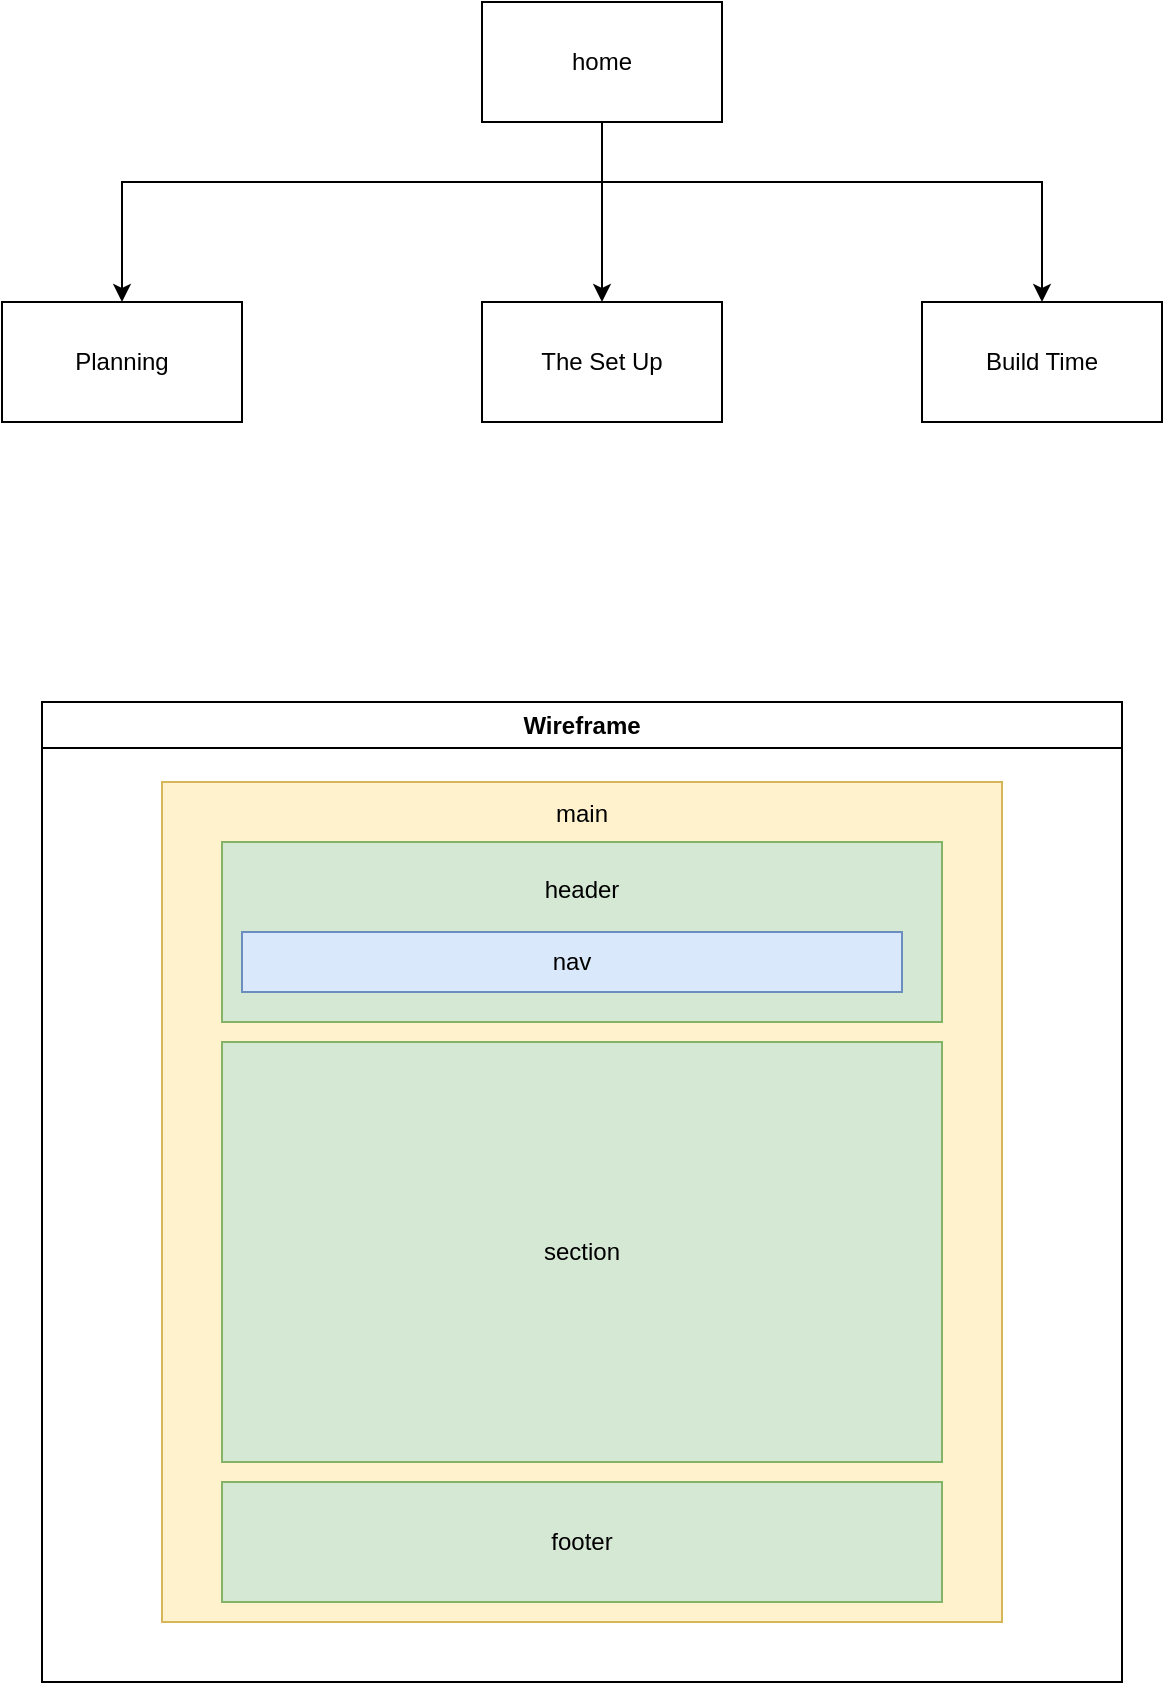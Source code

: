 <mxfile version="24.7.16">
  <diagram name="Page-1" id="DawdOxVrZONC2JjXEheN">
    <mxGraphModel dx="1434" dy="746" grid="1" gridSize="10" guides="1" tooltips="1" connect="1" arrows="1" fold="1" page="1" pageScale="1" pageWidth="850" pageHeight="1100" math="0" shadow="0">
      <root>
        <mxCell id="0" />
        <mxCell id="1" parent="0" />
        <mxCell id="fff9peMuB3pd6ktruGJ--3" value="" style="edgeStyle=orthogonalEdgeStyle;rounded=0;orthogonalLoop=1;jettySize=auto;html=1;" edge="1" parent="1" source="fff9peMuB3pd6ktruGJ--1" target="fff9peMuB3pd6ktruGJ--2">
          <mxGeometry relative="1" as="geometry">
            <Array as="points">
              <mxPoint x="435" y="160" />
              <mxPoint x="195" y="160" />
            </Array>
          </mxGeometry>
        </mxCell>
        <mxCell id="fff9peMuB3pd6ktruGJ--5" value="" style="edgeStyle=orthogonalEdgeStyle;rounded=0;orthogonalLoop=1;jettySize=auto;html=1;" edge="1" parent="1" source="fff9peMuB3pd6ktruGJ--1" target="fff9peMuB3pd6ktruGJ--4">
          <mxGeometry relative="1" as="geometry" />
        </mxCell>
        <mxCell id="fff9peMuB3pd6ktruGJ--7" value="" style="edgeStyle=orthogonalEdgeStyle;rounded=0;orthogonalLoop=1;jettySize=auto;html=1;entryX=0.5;entryY=0;entryDx=0;entryDy=0;" edge="1" parent="1" source="fff9peMuB3pd6ktruGJ--1" target="fff9peMuB3pd6ktruGJ--6">
          <mxGeometry relative="1" as="geometry">
            <Array as="points">
              <mxPoint x="435" y="160" />
              <mxPoint x="655" y="160" />
            </Array>
          </mxGeometry>
        </mxCell>
        <mxCell id="fff9peMuB3pd6ktruGJ--1" value="home" style="rounded=0;whiteSpace=wrap;html=1;" vertex="1" parent="1">
          <mxGeometry x="375" y="70" width="120" height="60" as="geometry" />
        </mxCell>
        <mxCell id="fff9peMuB3pd6ktruGJ--2" value="Planning" style="rounded=0;whiteSpace=wrap;html=1;" vertex="1" parent="1">
          <mxGeometry x="135" y="220" width="120" height="60" as="geometry" />
        </mxCell>
        <mxCell id="fff9peMuB3pd6ktruGJ--4" value="The Set Up" style="rounded=0;whiteSpace=wrap;html=1;" vertex="1" parent="1">
          <mxGeometry x="375" y="220" width="120" height="60" as="geometry" />
        </mxCell>
        <mxCell id="fff9peMuB3pd6ktruGJ--6" value="Build Time" style="rounded=0;whiteSpace=wrap;html=1;" vertex="1" parent="1">
          <mxGeometry x="595" y="220" width="120" height="60" as="geometry" />
        </mxCell>
        <mxCell id="fff9peMuB3pd6ktruGJ--11" value="Wireframe" style="swimlane;whiteSpace=wrap;html=1;" vertex="1" parent="1">
          <mxGeometry x="155" y="420" width="540" height="490" as="geometry" />
        </mxCell>
        <mxCell id="fff9peMuB3pd6ktruGJ--13" value="main&lt;div&gt;&lt;br&gt;&lt;/div&gt;&lt;div&gt;&lt;br&gt;&lt;/div&gt;&lt;div&gt;&lt;br&gt;&lt;/div&gt;&lt;div&gt;&lt;br&gt;&lt;/div&gt;&lt;div&gt;&lt;br&gt;&lt;/div&gt;&lt;div&gt;&lt;br&gt;&lt;/div&gt;&lt;div&gt;&lt;br&gt;&lt;/div&gt;&lt;div&gt;&lt;br&gt;&lt;/div&gt;&lt;div&gt;&lt;br&gt;&lt;/div&gt;&lt;div&gt;&lt;br&gt;&lt;/div&gt;&lt;div&gt;&lt;br&gt;&lt;/div&gt;&lt;div&gt;&lt;br&gt;&lt;/div&gt;&lt;div&gt;&lt;br&gt;&lt;/div&gt;&lt;div&gt;&lt;br&gt;&lt;/div&gt;&lt;div&gt;&lt;br&gt;&lt;/div&gt;&lt;div&gt;&lt;br&gt;&lt;/div&gt;&lt;div&gt;&lt;br&gt;&lt;/div&gt;&lt;div&gt;&lt;br&gt;&lt;/div&gt;&lt;div&gt;&lt;br&gt;&lt;/div&gt;&lt;div&gt;&lt;br&gt;&lt;/div&gt;&lt;div&gt;&lt;br&gt;&lt;/div&gt;&lt;div&gt;&lt;br&gt;&lt;/div&gt;&lt;div&gt;&lt;br&gt;&lt;/div&gt;&lt;div&gt;&lt;br&gt;&lt;/div&gt;&lt;div&gt;&lt;br&gt;&lt;/div&gt;&lt;div&gt;&lt;br&gt;&lt;/div&gt;&lt;div&gt;&lt;br&gt;&lt;/div&gt;" style="rounded=0;whiteSpace=wrap;html=1;fillColor=#fff2cc;strokeColor=#d6b656;" vertex="1" parent="fff9peMuB3pd6ktruGJ--11">
          <mxGeometry x="60" y="40" width="420" height="420" as="geometry" />
        </mxCell>
        <mxCell id="fff9peMuB3pd6ktruGJ--14" value="header&lt;div&gt;&lt;br&gt;&lt;/div&gt;&lt;div&gt;&lt;br&gt;&lt;/div&gt;&lt;div&gt;&lt;br&gt;&lt;/div&gt;" style="rounded=0;whiteSpace=wrap;html=1;fillColor=#d5e8d4;strokeColor=#82b366;" vertex="1" parent="fff9peMuB3pd6ktruGJ--11">
          <mxGeometry x="90" y="70" width="360" height="90" as="geometry" />
        </mxCell>
        <mxCell id="fff9peMuB3pd6ktruGJ--15" value="nav" style="rounded=0;whiteSpace=wrap;html=1;fillColor=#dae8fc;strokeColor=#6c8ebf;" vertex="1" parent="fff9peMuB3pd6ktruGJ--11">
          <mxGeometry x="100" y="115" width="330" height="30" as="geometry" />
        </mxCell>
        <mxCell id="fff9peMuB3pd6ktruGJ--16" value="section" style="rounded=0;whiteSpace=wrap;html=1;fillColor=#d5e8d4;strokeColor=#82b366;" vertex="1" parent="fff9peMuB3pd6ktruGJ--11">
          <mxGeometry x="90" y="170" width="360" height="210" as="geometry" />
        </mxCell>
        <mxCell id="fff9peMuB3pd6ktruGJ--17" value="footer" style="rounded=0;whiteSpace=wrap;html=1;fillColor=#d5e8d4;strokeColor=#82b366;" vertex="1" parent="fff9peMuB3pd6ktruGJ--11">
          <mxGeometry x="90" y="390" width="360" height="60" as="geometry" />
        </mxCell>
      </root>
    </mxGraphModel>
  </diagram>
</mxfile>
